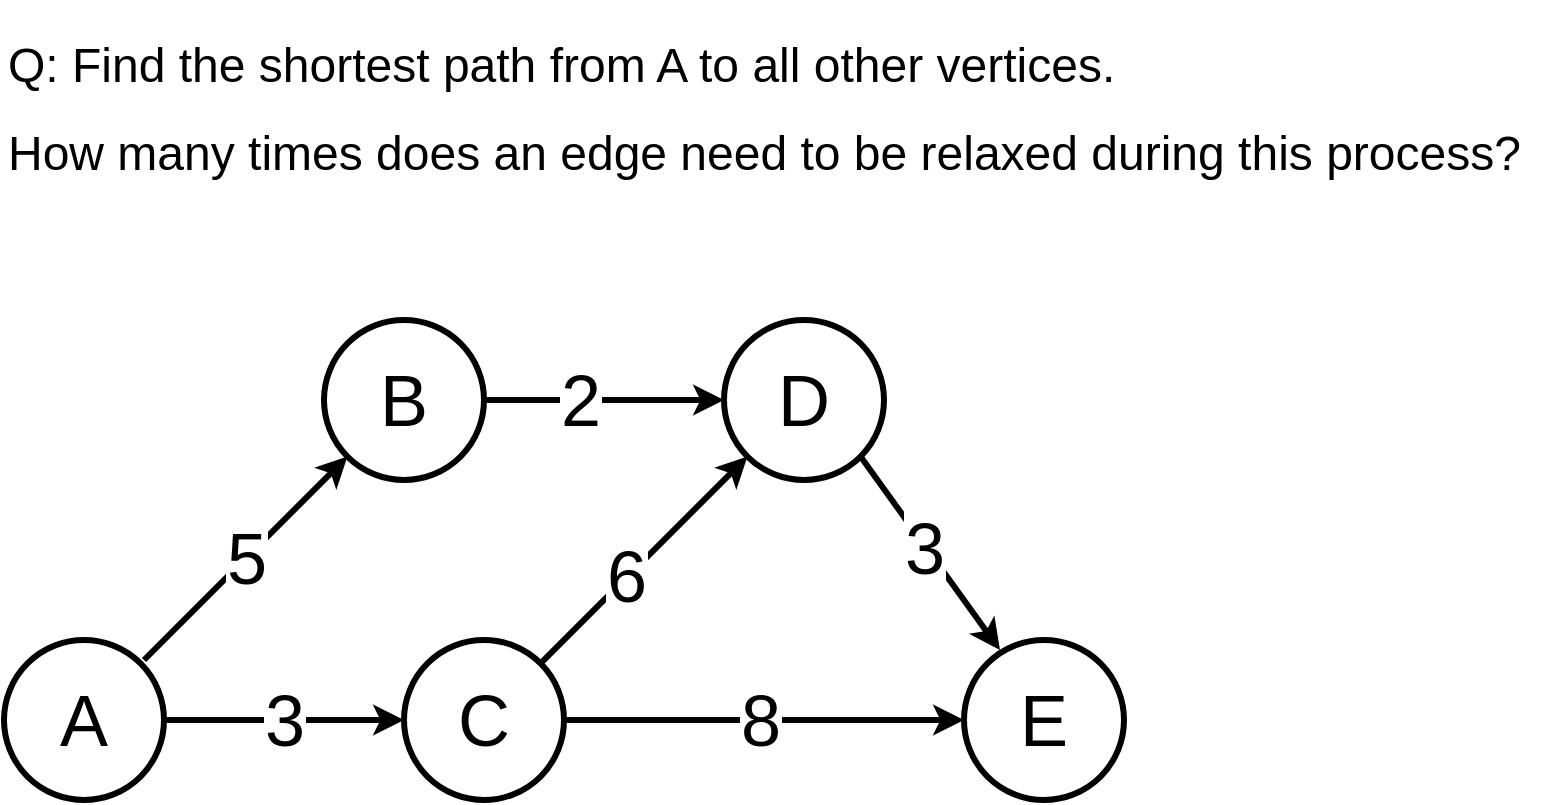 <mxfile version="20.0.4" type="github"><diagram id="1Ga8zbvGgt3Nmf2O85bt" name="Page-1"><mxGraphModel dx="1094" dy="795" grid="1" gridSize="10" guides="1" tooltips="1" connect="1" arrows="1" fold="1" page="1" pageScale="1" pageWidth="850" pageHeight="1100" math="0" shadow="0"><root><mxCell id="0"/><mxCell id="1" parent="0"/><mxCell id="FAd0rF56L1yjTuEC8MQD-1" value="&lt;font style=&quot;font-size: 36px;&quot;&gt;A&lt;/font&gt;" style="ellipse;whiteSpace=wrap;html=1;aspect=fixed;strokeWidth=3;" parent="1" vertex="1"><mxGeometry x="40" y="400" width="80" height="80" as="geometry"/></mxCell><mxCell id="FAd0rF56L1yjTuEC8MQD-2" value="&lt;font style=&quot;font-size: 36px;&quot;&gt;B&lt;/font&gt;" style="ellipse;whiteSpace=wrap;html=1;aspect=fixed;strokeWidth=3;" parent="1" vertex="1"><mxGeometry x="200" y="240" width="80" height="80" as="geometry"/></mxCell><mxCell id="FAd0rF56L1yjTuEC8MQD-3" value="&lt;font style=&quot;font-size: 36px;&quot;&gt;D&lt;/font&gt;" style="ellipse;whiteSpace=wrap;html=1;aspect=fixed;strokeWidth=3;" parent="1" vertex="1"><mxGeometry x="400" y="240" width="80" height="80" as="geometry"/></mxCell><mxCell id="FAd0rF56L1yjTuEC8MQD-4" value="&lt;div&gt;&lt;font style=&quot;font-size: 36px;&quot;&gt;C&lt;/font&gt;&lt;/div&gt;" style="ellipse;whiteSpace=wrap;html=1;aspect=fixed;strokeWidth=3;" parent="1" vertex="1"><mxGeometry x="240" y="400" width="80" height="80" as="geometry"/></mxCell><mxCell id="FAd0rF56L1yjTuEC8MQD-7" value="5" style="endArrow=classic;html=1;rounded=0;fontSize=36;entryX=0;entryY=1;entryDx=0;entryDy=0;strokeWidth=3;" parent="1" target="FAd0rF56L1yjTuEC8MQD-2" edge="1"><mxGeometry width="50" height="50" relative="1" as="geometry"><mxPoint x="110" y="410" as="sourcePoint"/><mxPoint x="160" y="360" as="targetPoint"/></mxGeometry></mxCell><mxCell id="FAd0rF56L1yjTuEC8MQD-8" value="" style="endArrow=classic;html=1;rounded=0;fontSize=36;exitX=1;exitY=0.5;exitDx=0;exitDy=0;entryX=0;entryY=0.5;entryDx=0;entryDy=0;strokeWidth=3;" parent="1" source="FAd0rF56L1yjTuEC8MQD-2" target="FAd0rF56L1yjTuEC8MQD-3" edge="1"><mxGeometry width="50" height="50" relative="1" as="geometry"><mxPoint x="280" y="330" as="sourcePoint"/><mxPoint x="330" y="280" as="targetPoint"/></mxGeometry></mxCell><mxCell id="B4QGeM4eLFbYq7JB9Wqx-8" value="2" style="edgeLabel;html=1;align=center;verticalAlign=middle;resizable=0;points=[];fontSize=36;" vertex="1" connectable="0" parent="FAd0rF56L1yjTuEC8MQD-8"><mxGeometry x="-0.2" relative="1" as="geometry"><mxPoint as="offset"/></mxGeometry></mxCell><mxCell id="FAd0rF56L1yjTuEC8MQD-9" value="" style="endArrow=none;html=1;rounded=0;fontSize=36;exitX=0;exitY=1;exitDx=0;exitDy=0;entryX=1;entryY=0;entryDx=0;entryDy=0;strokeWidth=3;endFill=0;startArrow=classic;startFill=1;" parent="1" source="FAd0rF56L1yjTuEC8MQD-3" target="FAd0rF56L1yjTuEC8MQD-4" edge="1"><mxGeometry width="50" height="50" relative="1" as="geometry"><mxPoint x="400" y="360" as="sourcePoint"/><mxPoint x="520" y="360" as="targetPoint"/></mxGeometry></mxCell><mxCell id="B4QGeM4eLFbYq7JB9Wqx-7" value="&lt;font style=&quot;font-size: 36px;&quot;&gt;6&lt;/font&gt;" style="edgeLabel;html=1;align=center;verticalAlign=middle;resizable=0;points=[];fontSize=24;" vertex="1" connectable="0" parent="FAd0rF56L1yjTuEC8MQD-9"><mxGeometry x="0.155" y="-1" relative="1" as="geometry"><mxPoint x="-1" as="offset"/></mxGeometry></mxCell><mxCell id="FAd0rF56L1yjTuEC8MQD-11" value="3" style="endArrow=none;html=1;rounded=0;fontSize=36;entryX=1;entryY=0.5;entryDx=0;entryDy=0;strokeWidth=3;exitX=0;exitY=0.5;exitDx=0;exitDy=0;startArrow=classic;startFill=1;endFill=0;" parent="1" source="FAd0rF56L1yjTuEC8MQD-4" target="FAd0rF56L1yjTuEC8MQD-1" edge="1"><mxGeometry width="50" height="50" relative="1" as="geometry"><mxPoint x="260" y="470.5" as="sourcePoint"/><mxPoint x="380" y="470" as="targetPoint"/></mxGeometry></mxCell><mxCell id="B4QGeM4eLFbYq7JB9Wqx-1" value="&lt;div align=&quot;left&quot;&gt;&lt;font style=&quot;font-size: 24px;&quot;&gt;Q: &lt;/font&gt;&lt;font style=&quot;font-size: 24px;&quot;&gt;Find the shortest path from A to all other vertices.&lt;/font&gt;&lt;/div&gt;&lt;div align=&quot;left&quot;&gt;&lt;font style=&quot;font-size: 24px;&quot;&gt;How many times does an edge need to be relaxed during this process?&lt;/font&gt;&lt;/div&gt;" style="text;html=1;align=left;verticalAlign=middle;resizable=0;points=[];autosize=1;strokeColor=none;fillColor=none;fontSize=36;" vertex="1" parent="1"><mxGeometry x="40" y="80" width="780" height="100" as="geometry"/></mxCell><mxCell id="B4QGeM4eLFbYq7JB9Wqx-2" value="&lt;font style=&quot;font-size: 36px;&quot;&gt;E&lt;/font&gt;" style="ellipse;whiteSpace=wrap;html=1;aspect=fixed;strokeWidth=3;" vertex="1" parent="1"><mxGeometry x="520" y="400" width="80" height="80" as="geometry"/></mxCell><mxCell id="B4QGeM4eLFbYq7JB9Wqx-3" value="" style="endArrow=classic;html=1;rounded=0;fontSize=36;exitX=1;exitY=0.5;exitDx=0;exitDy=0;entryX=0;entryY=0.5;entryDx=0;entryDy=0;strokeWidth=3;" edge="1" parent="1" source="FAd0rF56L1yjTuEC8MQD-4" target="B4QGeM4eLFbYq7JB9Wqx-2"><mxGeometry width="50" height="50" relative="1" as="geometry"><mxPoint x="290" y="290" as="sourcePoint"/><mxPoint x="410" y="290" as="targetPoint"/></mxGeometry></mxCell><mxCell id="B4QGeM4eLFbYq7JB9Wqx-9" value="8" style="edgeLabel;html=1;align=center;verticalAlign=middle;resizable=0;points=[];fontSize=36;" vertex="1" connectable="0" parent="B4QGeM4eLFbYq7JB9Wqx-3"><mxGeometry x="-0.02" relative="1" as="geometry"><mxPoint as="offset"/></mxGeometry></mxCell><mxCell id="B4QGeM4eLFbYq7JB9Wqx-5" value="" style="endArrow=none;html=1;rounded=0;fontSize=36;entryX=1;entryY=1;entryDx=0;entryDy=0;strokeWidth=3;endFill=0;startArrow=classic;startFill=1;exitX=0.225;exitY=0.063;exitDx=0;exitDy=0;exitPerimeter=0;" edge="1" parent="1" source="B4QGeM4eLFbYq7JB9Wqx-2" target="FAd0rF56L1yjTuEC8MQD-3"><mxGeometry width="50" height="50" relative="1" as="geometry"><mxPoint x="411.716" y="571.716" as="sourcePoint"/><mxPoint x="318.284" y="421.716" as="targetPoint"/></mxGeometry></mxCell><mxCell id="B4QGeM4eLFbYq7JB9Wqx-10" value="3" style="edgeLabel;html=1;align=center;verticalAlign=middle;resizable=0;points=[];fontSize=36;" vertex="1" connectable="0" parent="B4QGeM4eLFbYq7JB9Wqx-5"><mxGeometry x="0.067" y="1" relative="1" as="geometry"><mxPoint as="offset"/></mxGeometry></mxCell></root></mxGraphModel></diagram></mxfile>